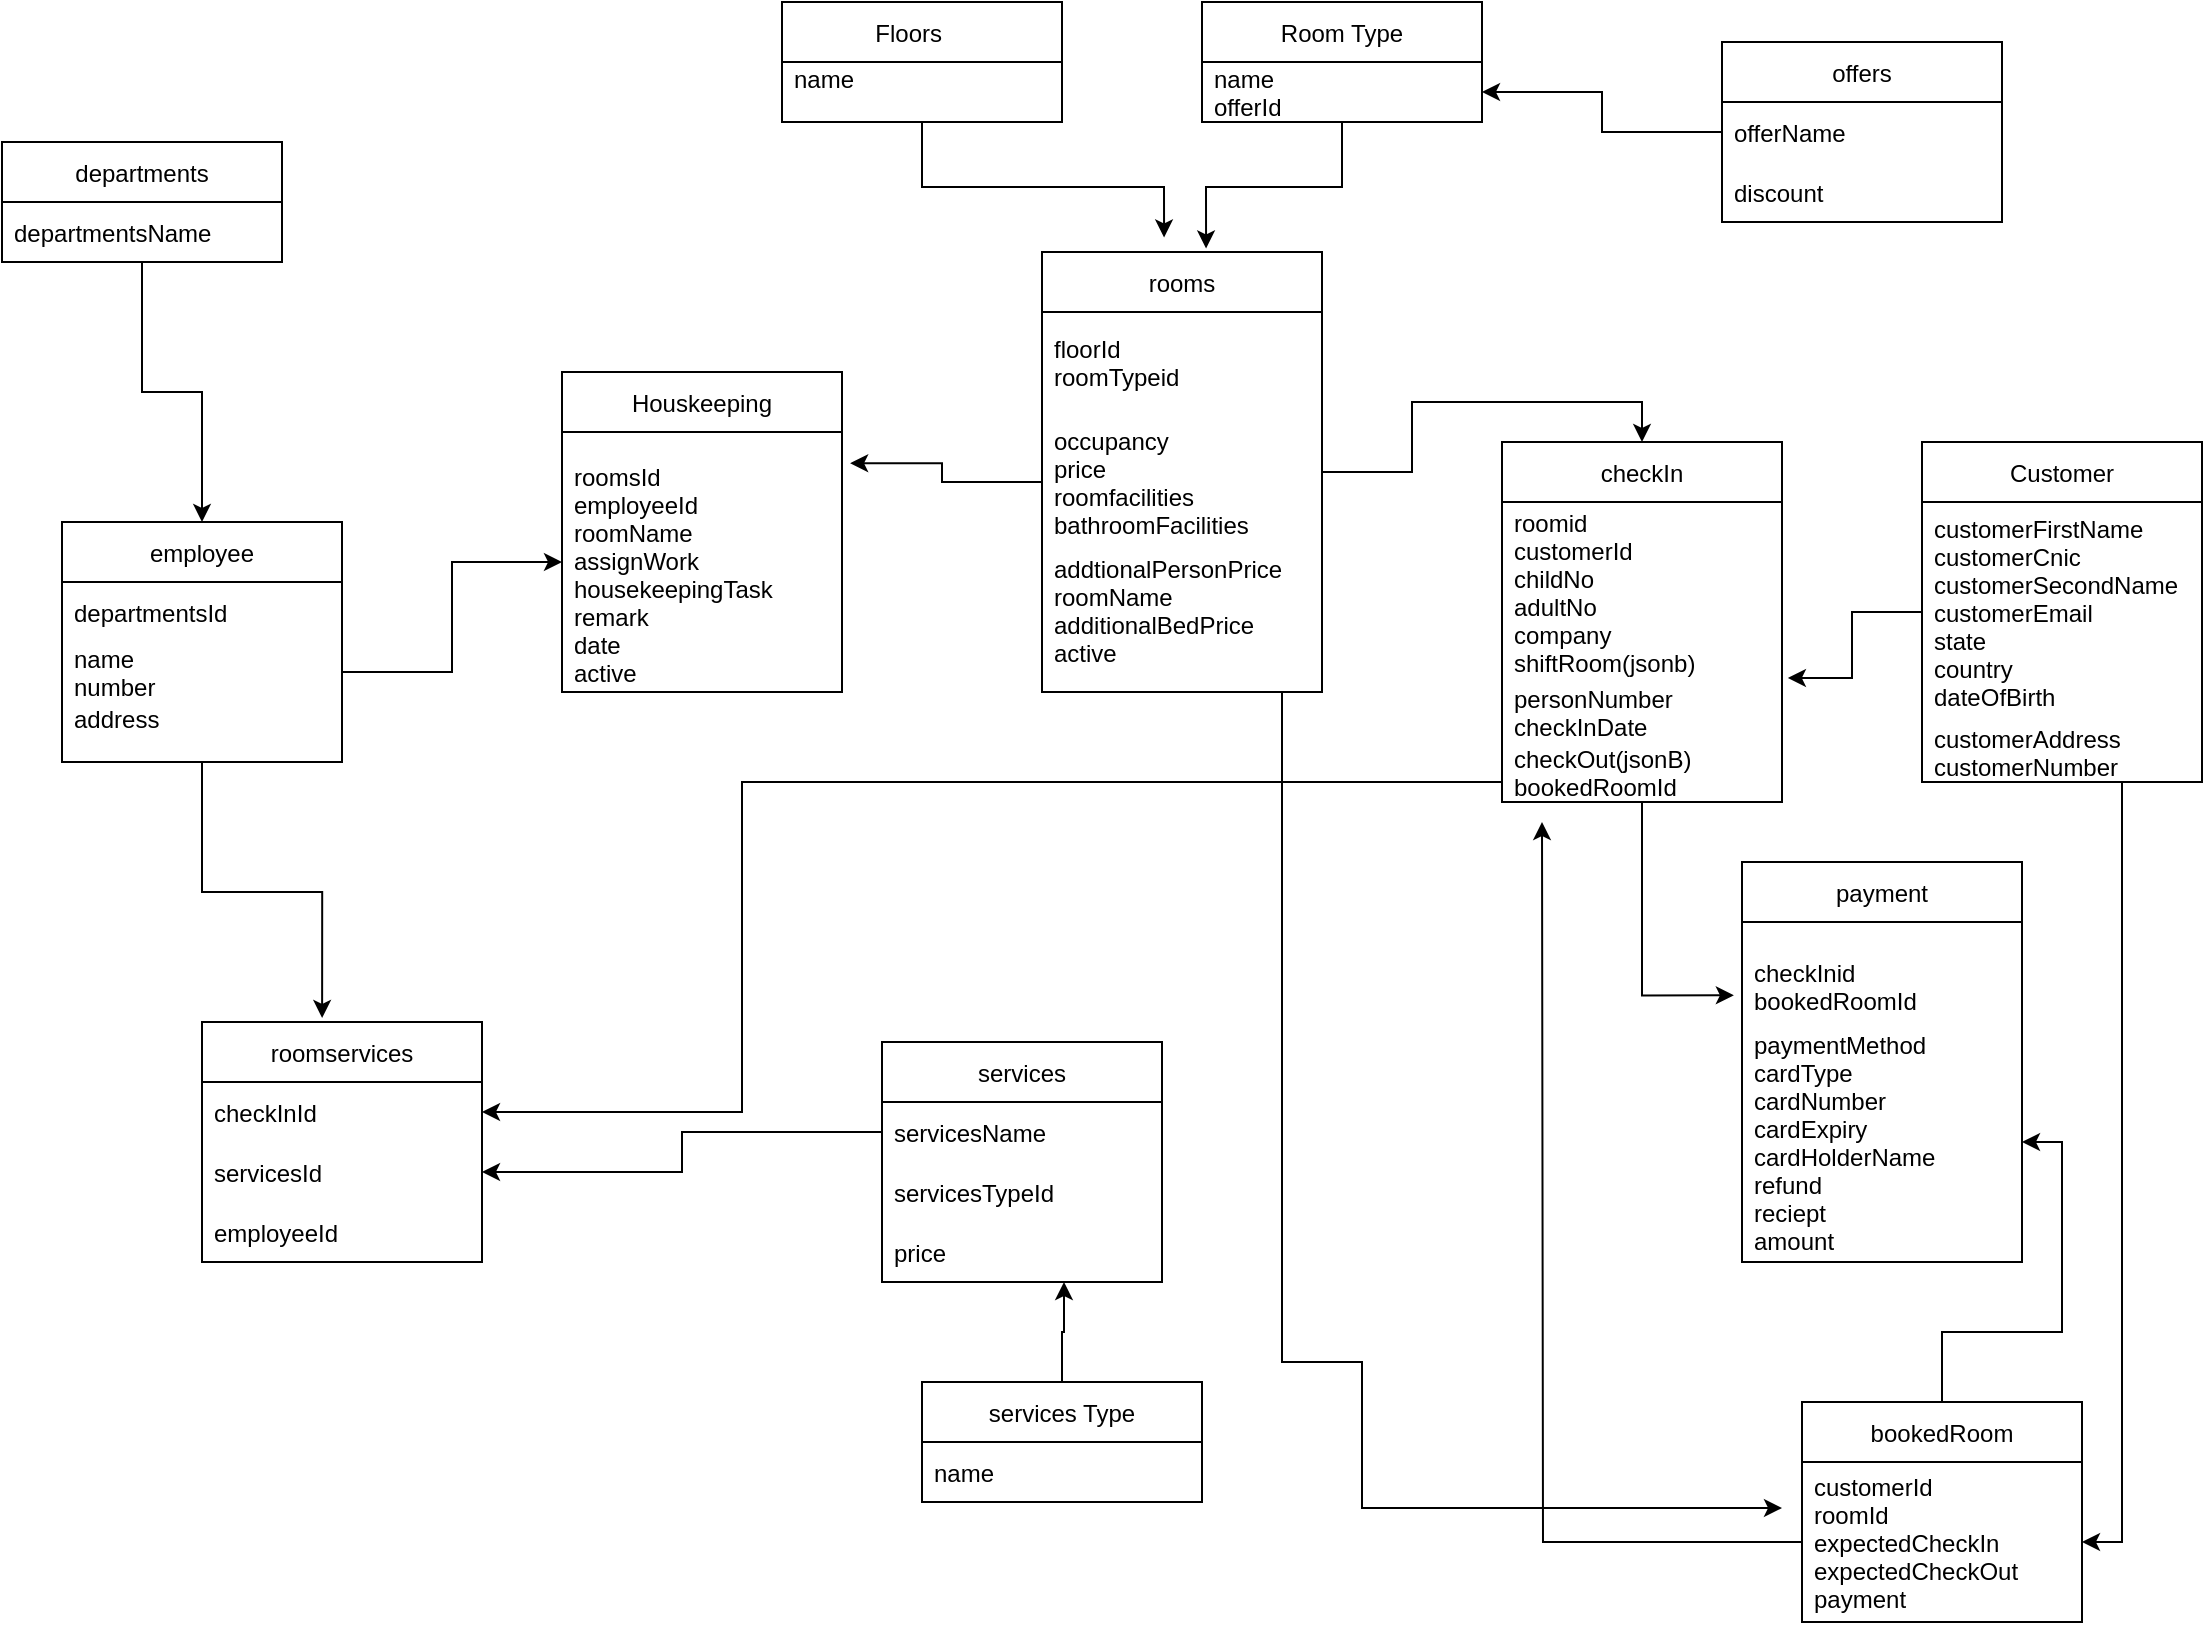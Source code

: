 <mxfile version="20.5.1" type="github">
  <diagram id="R2lEEEUBdFMjLlhIrx00" name="Page-1">
    <mxGraphModel dx="2447" dy="1026" grid="1" gridSize="10" guides="1" tooltips="1" connect="1" arrows="1" fold="1" page="1" pageScale="1" pageWidth="850" pageHeight="1100" math="0" shadow="0" extFonts="Permanent Marker^https://fonts.googleapis.com/css?family=Permanent+Marker">
      <root>
        <mxCell id="0" />
        <mxCell id="1" parent="0" />
        <mxCell id="3oIOAp_6EH98L1CWe2Qc-18" style="edgeStyle=orthogonalEdgeStyle;rounded=0;orthogonalLoop=1;jettySize=auto;html=1;entryX=0.436;entryY=-0.033;entryDx=0;entryDy=0;entryPerimeter=0;" parent="1" source="3oIOAp_6EH98L1CWe2Qc-1" target="3oIOAp_6EH98L1CWe2Qc-14" edge="1">
          <mxGeometry relative="1" as="geometry" />
        </mxCell>
        <mxCell id="3oIOAp_6EH98L1CWe2Qc-1" value="Floors    " style="swimlane;fontStyle=0;childLayout=stackLayout;horizontal=1;startSize=30;horizontalStack=0;resizeParent=1;resizeParentMax=0;resizeLast=0;collapsible=1;marginBottom=0;" parent="1" vertex="1">
          <mxGeometry x="100" y="20" width="140" height="60" as="geometry" />
        </mxCell>
        <mxCell id="3oIOAp_6EH98L1CWe2Qc-2" value="name&#xa;" style="text;strokeColor=none;fillColor=none;align=left;verticalAlign=middle;spacingLeft=4;spacingRight=4;overflow=hidden;points=[[0,0.5],[1,0.5]];portConstraint=eastwest;rotatable=0;" parent="3oIOAp_6EH98L1CWe2Qc-1" vertex="1">
          <mxGeometry y="30" width="140" height="30" as="geometry" />
        </mxCell>
        <mxCell id="3oIOAp_6EH98L1CWe2Qc-19" style="edgeStyle=orthogonalEdgeStyle;rounded=0;orthogonalLoop=1;jettySize=auto;html=1;entryX=0.586;entryY=-0.008;entryDx=0;entryDy=0;entryPerimeter=0;" parent="1" source="3oIOAp_6EH98L1CWe2Qc-5" target="3oIOAp_6EH98L1CWe2Qc-14" edge="1">
          <mxGeometry relative="1" as="geometry" />
        </mxCell>
        <mxCell id="3oIOAp_6EH98L1CWe2Qc-5" value="Room Type" style="swimlane;fontStyle=0;childLayout=stackLayout;horizontal=1;startSize=30;horizontalStack=0;resizeParent=1;resizeParentMax=0;resizeLast=0;collapsible=1;marginBottom=0;" parent="1" vertex="1">
          <mxGeometry x="310" y="20" width="140" height="60" as="geometry" />
        </mxCell>
        <mxCell id="3oIOAp_6EH98L1CWe2Qc-6" value="name&#xa;offerId" style="text;strokeColor=none;fillColor=none;align=left;verticalAlign=middle;spacingLeft=4;spacingRight=4;overflow=hidden;points=[[0,0.5],[1,0.5]];portConstraint=eastwest;rotatable=0;" parent="3oIOAp_6EH98L1CWe2Qc-5" vertex="1">
          <mxGeometry y="30" width="140" height="30" as="geometry" />
        </mxCell>
        <mxCell id="cpxBq-hLAljNlwo-4tfo-1" style="edgeStyle=orthogonalEdgeStyle;rounded=0;orthogonalLoop=1;jettySize=auto;html=1;entryX=1;entryY=0.5;entryDx=0;entryDy=0;" edge="1" parent="1" source="3oIOAp_6EH98L1CWe2Qc-9" target="3oIOAp_6EH98L1CWe2Qc-6">
          <mxGeometry relative="1" as="geometry" />
        </mxCell>
        <mxCell id="3oIOAp_6EH98L1CWe2Qc-9" value="offers" style="swimlane;fontStyle=0;childLayout=stackLayout;horizontal=1;startSize=30;horizontalStack=0;resizeParent=1;resizeParentMax=0;resizeLast=0;collapsible=1;marginBottom=0;" parent="1" vertex="1">
          <mxGeometry x="570" y="40" width="140" height="90" as="geometry" />
        </mxCell>
        <mxCell id="3oIOAp_6EH98L1CWe2Qc-11" value="offerName" style="text;strokeColor=none;fillColor=none;align=left;verticalAlign=middle;spacingLeft=4;spacingRight=4;overflow=hidden;points=[[0,0.5],[1,0.5]];portConstraint=eastwest;rotatable=0;" parent="3oIOAp_6EH98L1CWe2Qc-9" vertex="1">
          <mxGeometry y="30" width="140" height="30" as="geometry" />
        </mxCell>
        <mxCell id="3oIOAp_6EH98L1CWe2Qc-12" value="discount" style="text;strokeColor=none;fillColor=none;align=left;verticalAlign=middle;spacingLeft=4;spacingRight=4;overflow=hidden;points=[[0,0.5],[1,0.5]];portConstraint=eastwest;rotatable=0;" parent="3oIOAp_6EH98L1CWe2Qc-9" vertex="1">
          <mxGeometry y="60" width="140" height="30" as="geometry" />
        </mxCell>
        <mxCell id="3oIOAp_6EH98L1CWe2Qc-59" style="edgeStyle=orthogonalEdgeStyle;rounded=0;orthogonalLoop=1;jettySize=auto;html=1;entryX=0.5;entryY=0;entryDx=0;entryDy=0;" parent="1" source="3oIOAp_6EH98L1CWe2Qc-14" target="3oIOAp_6EH98L1CWe2Qc-55" edge="1">
          <mxGeometry relative="1" as="geometry" />
        </mxCell>
        <mxCell id="wsyv254u7rsvL-wGs1f3-3" style="edgeStyle=orthogonalEdgeStyle;rounded=0;orthogonalLoop=1;jettySize=auto;html=1;" parent="1" source="3oIOAp_6EH98L1CWe2Qc-14" edge="1">
          <mxGeometry relative="1" as="geometry">
            <mxPoint x="600" y="773" as="targetPoint" />
            <Array as="points">
              <mxPoint x="350" y="700" />
              <mxPoint x="390" y="700" />
              <mxPoint x="390" y="773" />
            </Array>
          </mxGeometry>
        </mxCell>
        <mxCell id="3oIOAp_6EH98L1CWe2Qc-14" value="rooms" style="swimlane;fontStyle=0;childLayout=stackLayout;horizontal=1;startSize=30;horizontalStack=0;resizeParent=1;resizeParentMax=0;resizeLast=0;collapsible=1;marginBottom=0;" parent="1" vertex="1">
          <mxGeometry x="230" y="145" width="140" height="220" as="geometry" />
        </mxCell>
        <mxCell id="3oIOAp_6EH98L1CWe2Qc-15" value="floorId&#xa;roomTypeid" style="text;strokeColor=none;fillColor=none;align=left;verticalAlign=middle;spacingLeft=4;spacingRight=4;overflow=hidden;points=[[0,0.5],[1,0.5]];portConstraint=eastwest;rotatable=0;" parent="3oIOAp_6EH98L1CWe2Qc-14" vertex="1">
          <mxGeometry y="30" width="140" height="50" as="geometry" />
        </mxCell>
        <mxCell id="3oIOAp_6EH98L1CWe2Qc-16" value="occupancy&#xa;price&#xa;roomfacilities&#xa;bathroomFacilities" style="text;strokeColor=none;fillColor=none;align=left;verticalAlign=middle;spacingLeft=4;spacingRight=4;overflow=hidden;points=[[0,0.5],[1,0.5]];portConstraint=eastwest;rotatable=0;" parent="3oIOAp_6EH98L1CWe2Qc-14" vertex="1">
          <mxGeometry y="80" width="140" height="70" as="geometry" />
        </mxCell>
        <mxCell id="3oIOAp_6EH98L1CWe2Qc-17" value="addtionalPersonPrice&#xa;roomName&#xa;additionalBedPrice&#xa;active&#xa;&#xa;" style="text;strokeColor=none;fillColor=none;align=left;verticalAlign=middle;spacingLeft=4;spacingRight=4;overflow=hidden;points=[[0,0.5],[1,0.5]];portConstraint=eastwest;rotatable=0;" parent="3oIOAp_6EH98L1CWe2Qc-14" vertex="1">
          <mxGeometry y="150" width="140" height="70" as="geometry" />
        </mxCell>
        <mxCell id="3oIOAp_6EH98L1CWe2Qc-20" value="services" style="swimlane;fontStyle=0;childLayout=stackLayout;horizontal=1;startSize=30;horizontalStack=0;resizeParent=1;resizeParentMax=0;resizeLast=0;collapsible=1;marginBottom=0;" parent="1" vertex="1">
          <mxGeometry x="150" y="540" width="140" height="120" as="geometry" />
        </mxCell>
        <mxCell id="3oIOAp_6EH98L1CWe2Qc-22" value="servicesName" style="text;strokeColor=none;fillColor=none;align=left;verticalAlign=middle;spacingLeft=4;spacingRight=4;overflow=hidden;points=[[0,0.5],[1,0.5]];portConstraint=eastwest;rotatable=0;" parent="3oIOAp_6EH98L1CWe2Qc-20" vertex="1">
          <mxGeometry y="30" width="140" height="30" as="geometry" />
        </mxCell>
        <mxCell id="3oIOAp_6EH98L1CWe2Qc-21" value="servicesTypeId" style="text;strokeColor=none;fillColor=none;align=left;verticalAlign=middle;spacingLeft=4;spacingRight=4;overflow=hidden;points=[[0,0.5],[1,0.5]];portConstraint=eastwest;rotatable=0;" parent="3oIOAp_6EH98L1CWe2Qc-20" vertex="1">
          <mxGeometry y="60" width="140" height="30" as="geometry" />
        </mxCell>
        <mxCell id="3oIOAp_6EH98L1CWe2Qc-23" value="price" style="text;strokeColor=none;fillColor=none;align=left;verticalAlign=middle;spacingLeft=4;spacingRight=4;overflow=hidden;points=[[0,0.5],[1,0.5]];portConstraint=eastwest;rotatable=0;" parent="3oIOAp_6EH98L1CWe2Qc-20" vertex="1">
          <mxGeometry y="90" width="140" height="30" as="geometry" />
        </mxCell>
        <mxCell id="OKyvgskDZJysEfLxHvgt-38" style="edgeStyle=orthogonalEdgeStyle;rounded=0;orthogonalLoop=1;jettySize=auto;html=1;entryX=0.65;entryY=1;entryDx=0;entryDy=0;entryPerimeter=0;" parent="1" source="3oIOAp_6EH98L1CWe2Qc-24" target="3oIOAp_6EH98L1CWe2Qc-23" edge="1">
          <mxGeometry relative="1" as="geometry" />
        </mxCell>
        <mxCell id="3oIOAp_6EH98L1CWe2Qc-24" value="services Type" style="swimlane;fontStyle=0;childLayout=stackLayout;horizontal=1;startSize=30;horizontalStack=0;resizeParent=1;resizeParentMax=0;resizeLast=0;collapsible=1;marginBottom=0;" parent="1" vertex="1">
          <mxGeometry x="170" y="710" width="140" height="60" as="geometry" />
        </mxCell>
        <mxCell id="3oIOAp_6EH98L1CWe2Qc-25" value="name" style="text;strokeColor=none;fillColor=none;align=left;verticalAlign=middle;spacingLeft=4;spacingRight=4;overflow=hidden;points=[[0,0.5],[1,0.5]];portConstraint=eastwest;rotatable=0;" parent="3oIOAp_6EH98L1CWe2Qc-24" vertex="1">
          <mxGeometry y="30" width="140" height="30" as="geometry" />
        </mxCell>
        <mxCell id="3oIOAp_6EH98L1CWe2Qc-30" value="Houskeeping" style="swimlane;fontStyle=0;childLayout=stackLayout;horizontal=1;startSize=30;horizontalStack=0;resizeParent=1;resizeParentMax=0;resizeLast=0;collapsible=1;marginBottom=0;" parent="1" vertex="1">
          <mxGeometry x="-10" y="205" width="140" height="160" as="geometry" />
        </mxCell>
        <mxCell id="3oIOAp_6EH98L1CWe2Qc-31" value="&#xa;roomsId&#xa;employeeId&#xa;roomName&#xa;assignWork&#xa;housekeepingTask&#xa;remark&#xa;date&#xa;active&#xa;&#xa;" style="text;strokeColor=none;fillColor=none;align=left;verticalAlign=middle;spacingLeft=4;spacingRight=4;overflow=hidden;points=[[0,0.5],[1,0.5]];portConstraint=eastwest;rotatable=0;" parent="3oIOAp_6EH98L1CWe2Qc-30" vertex="1">
          <mxGeometry y="30" width="140" height="130" as="geometry" />
        </mxCell>
        <mxCell id="OKyvgskDZJysEfLxHvgt-1" style="edgeStyle=orthogonalEdgeStyle;rounded=0;orthogonalLoop=1;jettySize=auto;html=1;entryX=1.021;entryY=-0.067;entryDx=0;entryDy=0;entryPerimeter=0;" parent="1" source="3oIOAp_6EH98L1CWe2Qc-39" target="3oIOAp_6EH98L1CWe2Qc-57" edge="1">
          <mxGeometry relative="1" as="geometry" />
        </mxCell>
        <mxCell id="OKyvgskDZJysEfLxHvgt-12" style="edgeStyle=orthogonalEdgeStyle;rounded=0;orthogonalLoop=1;jettySize=auto;html=1;" parent="1" source="3oIOAp_6EH98L1CWe2Qc-39" target="OKyvgskDZJysEfLxHvgt-10" edge="1">
          <mxGeometry relative="1" as="geometry">
            <Array as="points">
              <mxPoint x="770" y="790" />
            </Array>
          </mxGeometry>
        </mxCell>
        <mxCell id="3oIOAp_6EH98L1CWe2Qc-39" value="Customer" style="swimlane;fontStyle=0;childLayout=stackLayout;horizontal=1;startSize=30;horizontalStack=0;resizeParent=1;resizeParentMax=0;resizeLast=0;collapsible=1;marginBottom=0;" parent="1" vertex="1">
          <mxGeometry x="670" y="240" width="140" height="170" as="geometry" />
        </mxCell>
        <mxCell id="3oIOAp_6EH98L1CWe2Qc-40" value="customerFirstName&#xa;customerCnic&#xa;customerSecondName&#xa;customerEmail&#xa;state&#xa;country&#xa;dateOfBirth" style="text;strokeColor=none;fillColor=none;align=left;verticalAlign=middle;spacingLeft=4;spacingRight=4;overflow=hidden;points=[[0,0.5],[1,0.5]];portConstraint=eastwest;rotatable=0;" parent="3oIOAp_6EH98L1CWe2Qc-39" vertex="1">
          <mxGeometry y="30" width="140" height="110" as="geometry" />
        </mxCell>
        <mxCell id="3oIOAp_6EH98L1CWe2Qc-41" value="customerAddress&#xa;customerNumber" style="text;strokeColor=none;fillColor=none;align=left;verticalAlign=middle;spacingLeft=4;spacingRight=4;overflow=hidden;points=[[0,0.5],[1,0.5]];portConstraint=eastwest;rotatable=0;" parent="3oIOAp_6EH98L1CWe2Qc-39" vertex="1">
          <mxGeometry y="140" width="140" height="30" as="geometry" />
        </mxCell>
        <mxCell id="OKyvgskDZJysEfLxHvgt-7" style="edgeStyle=orthogonalEdgeStyle;rounded=0;orthogonalLoop=1;jettySize=auto;html=1;entryX=-0.029;entryY=0.733;entryDx=0;entryDy=0;entryPerimeter=0;" parent="1" source="3oIOAp_6EH98L1CWe2Qc-55" target="OKyvgskDZJysEfLxHvgt-3" edge="1">
          <mxGeometry relative="1" as="geometry" />
        </mxCell>
        <mxCell id="3oIOAp_6EH98L1CWe2Qc-55" value="checkIn" style="swimlane;fontStyle=0;childLayout=stackLayout;horizontal=1;startSize=30;horizontalStack=0;resizeParent=1;resizeParentMax=0;resizeLast=0;collapsible=1;marginBottom=0;" parent="1" vertex="1">
          <mxGeometry x="460" y="240" width="140" height="180" as="geometry" />
        </mxCell>
        <mxCell id="3oIOAp_6EH98L1CWe2Qc-56" value="roomid&#xa;customerId&#xa;childNo&#xa;adultNo&#xa;company&#xa;shiftRoom(jsonb)" style="text;strokeColor=none;fillColor=none;align=left;verticalAlign=middle;spacingLeft=4;spacingRight=4;overflow=hidden;points=[[0,0.5],[1,0.5]];portConstraint=eastwest;rotatable=0;" parent="3oIOAp_6EH98L1CWe2Qc-55" vertex="1">
          <mxGeometry y="30" width="140" height="90" as="geometry" />
        </mxCell>
        <mxCell id="3oIOAp_6EH98L1CWe2Qc-57" value="personNumber&#xa;checkInDate" style="text;strokeColor=none;fillColor=none;align=left;verticalAlign=middle;spacingLeft=4;spacingRight=4;overflow=hidden;points=[[0,0.5],[1,0.5]];portConstraint=eastwest;rotatable=0;" parent="3oIOAp_6EH98L1CWe2Qc-55" vertex="1">
          <mxGeometry y="120" width="140" height="30" as="geometry" />
        </mxCell>
        <mxCell id="3oIOAp_6EH98L1CWe2Qc-58" value="checkOut(jsonB)&#xa;bookedRoomId" style="text;strokeColor=none;fillColor=none;align=left;verticalAlign=middle;spacingLeft=4;spacingRight=4;overflow=hidden;points=[[0,0.5],[1,0.5]];portConstraint=eastwest;rotatable=0;" parent="3oIOAp_6EH98L1CWe2Qc-55" vertex="1">
          <mxGeometry y="150" width="140" height="30" as="geometry" />
        </mxCell>
        <mxCell id="OKyvgskDZJysEfLxHvgt-2" value="payment" style="swimlane;fontStyle=0;childLayout=stackLayout;horizontal=1;startSize=30;horizontalStack=0;resizeParent=1;resizeParentMax=0;resizeLast=0;collapsible=1;marginBottom=0;" parent="1" vertex="1">
          <mxGeometry x="580" y="450" width="140" height="200" as="geometry" />
        </mxCell>
        <mxCell id="OKyvgskDZJysEfLxHvgt-3" value="&#xa;checkInid&#xa;bookedRoomId" style="text;strokeColor=none;fillColor=none;align=left;verticalAlign=middle;spacingLeft=4;spacingRight=4;overflow=hidden;points=[[0,0.5],[1,0.5]];portConstraint=eastwest;rotatable=0;" parent="OKyvgskDZJysEfLxHvgt-2" vertex="1">
          <mxGeometry y="30" width="140" height="50" as="geometry" />
        </mxCell>
        <mxCell id="OKyvgskDZJysEfLxHvgt-4" value="paymentMethod&#xa;cardType&#xa;cardNumber&#xa;cardExpiry&#xa;cardHolderName&#xa;refund&#xa;reciept&#xa;amount" style="text;strokeColor=none;fillColor=none;align=left;verticalAlign=middle;spacingLeft=4;spacingRight=4;overflow=hidden;points=[[0,0.5],[1,0.5]];portConstraint=eastwest;rotatable=0;" parent="OKyvgskDZJysEfLxHvgt-2" vertex="1">
          <mxGeometry y="80" width="140" height="120" as="geometry" />
        </mxCell>
        <mxCell id="wsyv254u7rsvL-wGs1f3-2" style="edgeStyle=orthogonalEdgeStyle;rounded=0;orthogonalLoop=1;jettySize=auto;html=1;" parent="1" source="OKyvgskDZJysEfLxHvgt-8" edge="1" target="OKyvgskDZJysEfLxHvgt-4">
          <mxGeometry relative="1" as="geometry">
            <mxPoint x="680" y="570" as="targetPoint" />
            <Array as="points" />
          </mxGeometry>
        </mxCell>
        <mxCell id="OKyvgskDZJysEfLxHvgt-8" value="bookedRoom" style="swimlane;fontStyle=0;childLayout=stackLayout;horizontal=1;startSize=30;horizontalStack=0;resizeParent=1;resizeParentMax=0;resizeLast=0;collapsible=1;marginBottom=0;" parent="1" vertex="1">
          <mxGeometry x="610" y="720" width="140" height="110" as="geometry" />
        </mxCell>
        <mxCell id="OKyvgskDZJysEfLxHvgt-10" value="customerId&#xa;roomId&#xa;expectedCheckIn&#xa;expectedCheckOut&#xa;payment" style="text;strokeColor=none;fillColor=none;align=left;verticalAlign=middle;spacingLeft=4;spacingRight=4;overflow=hidden;points=[[0,0.5],[1,0.5]];portConstraint=eastwest;rotatable=0;" parent="OKyvgskDZJysEfLxHvgt-8" vertex="1">
          <mxGeometry y="30" width="140" height="80" as="geometry" />
        </mxCell>
        <mxCell id="OKyvgskDZJysEfLxHvgt-28" value="" style="edgeStyle=orthogonalEdgeStyle;rounded=0;orthogonalLoop=1;jettySize=auto;html=1;" parent="1" source="OKyvgskDZJysEfLxHvgt-20" target="OKyvgskDZJysEfLxHvgt-24" edge="1">
          <mxGeometry relative="1" as="geometry" />
        </mxCell>
        <mxCell id="OKyvgskDZJysEfLxHvgt-20" value="departments" style="swimlane;fontStyle=0;childLayout=stackLayout;horizontal=1;startSize=30;horizontalStack=0;resizeParent=1;resizeParentMax=0;resizeLast=0;collapsible=1;marginBottom=0;" parent="1" vertex="1">
          <mxGeometry x="-290" y="90" width="140" height="60" as="geometry" />
        </mxCell>
        <mxCell id="OKyvgskDZJysEfLxHvgt-21" value="departmentsName" style="text;strokeColor=none;fillColor=none;align=left;verticalAlign=middle;spacingLeft=4;spacingRight=4;overflow=hidden;points=[[0,0.5],[1,0.5]];portConstraint=eastwest;rotatable=0;" parent="OKyvgskDZJysEfLxHvgt-20" vertex="1">
          <mxGeometry y="30" width="140" height="30" as="geometry" />
        </mxCell>
        <mxCell id="B0E0pp4FZ1dTKPkVtJrb-7" style="edgeStyle=orthogonalEdgeStyle;rounded=0;orthogonalLoop=1;jettySize=auto;html=1;entryX=0.429;entryY=-0.017;entryDx=0;entryDy=0;entryPerimeter=0;" parent="1" source="OKyvgskDZJysEfLxHvgt-24" target="B0E0pp4FZ1dTKPkVtJrb-1" edge="1">
          <mxGeometry relative="1" as="geometry" />
        </mxCell>
        <mxCell id="OKyvgskDZJysEfLxHvgt-24" value="employee" style="swimlane;fontStyle=0;childLayout=stackLayout;horizontal=1;startSize=30;horizontalStack=0;resizeParent=1;resizeParentMax=0;resizeLast=0;collapsible=1;marginBottom=0;" parent="1" vertex="1">
          <mxGeometry x="-260" y="280" width="140" height="120" as="geometry" />
        </mxCell>
        <mxCell id="OKyvgskDZJysEfLxHvgt-25" value="departmentsId" style="text;strokeColor=none;fillColor=none;align=left;verticalAlign=middle;spacingLeft=4;spacingRight=4;overflow=hidden;points=[[0,0.5],[1,0.5]];portConstraint=eastwest;rotatable=0;" parent="OKyvgskDZJysEfLxHvgt-24" vertex="1">
          <mxGeometry y="30" width="140" height="30" as="geometry" />
        </mxCell>
        <mxCell id="OKyvgskDZJysEfLxHvgt-26" value="name&#xa;number" style="text;strokeColor=none;fillColor=none;align=left;verticalAlign=middle;spacingLeft=4;spacingRight=4;overflow=hidden;points=[[0,0.5],[1,0.5]];portConstraint=eastwest;rotatable=0;" parent="OKyvgskDZJysEfLxHvgt-24" vertex="1">
          <mxGeometry y="60" width="140" height="30" as="geometry" />
        </mxCell>
        <mxCell id="OKyvgskDZJysEfLxHvgt-27" value="address&#xa;" style="text;strokeColor=none;fillColor=none;align=left;verticalAlign=middle;spacingLeft=4;spacingRight=4;overflow=hidden;points=[[0,0.5],[1,0.5]];portConstraint=eastwest;rotatable=0;" parent="OKyvgskDZJysEfLxHvgt-24" vertex="1">
          <mxGeometry y="90" width="140" height="30" as="geometry" />
        </mxCell>
        <mxCell id="OKyvgskDZJysEfLxHvgt-34" style="edgeStyle=orthogonalEdgeStyle;rounded=0;orthogonalLoop=1;jettySize=auto;html=1;" parent="1" source="OKyvgskDZJysEfLxHvgt-26" target="3oIOAp_6EH98L1CWe2Qc-31" edge="1">
          <mxGeometry relative="1" as="geometry" />
        </mxCell>
        <mxCell id="OKyvgskDZJysEfLxHvgt-36" style="edgeStyle=orthogonalEdgeStyle;rounded=0;orthogonalLoop=1;jettySize=auto;html=1;entryX=1.029;entryY=0.12;entryDx=0;entryDy=0;entryPerimeter=0;" parent="1" source="3oIOAp_6EH98L1CWe2Qc-16" target="3oIOAp_6EH98L1CWe2Qc-31" edge="1">
          <mxGeometry relative="1" as="geometry" />
        </mxCell>
        <mxCell id="B0E0pp4FZ1dTKPkVtJrb-1" value="roomservices" style="swimlane;fontStyle=0;childLayout=stackLayout;horizontal=1;startSize=30;horizontalStack=0;resizeParent=1;resizeParentMax=0;resizeLast=0;collapsible=1;marginBottom=0;" parent="1" vertex="1">
          <mxGeometry x="-190" y="530" width="140" height="120" as="geometry" />
        </mxCell>
        <mxCell id="B0E0pp4FZ1dTKPkVtJrb-2" value="checkInId" style="text;strokeColor=none;fillColor=none;align=left;verticalAlign=middle;spacingLeft=4;spacingRight=4;overflow=hidden;points=[[0,0.5],[1,0.5]];portConstraint=eastwest;rotatable=0;" parent="B0E0pp4FZ1dTKPkVtJrb-1" vertex="1">
          <mxGeometry y="30" width="140" height="30" as="geometry" />
        </mxCell>
        <mxCell id="B0E0pp4FZ1dTKPkVtJrb-3" value="servicesId" style="text;strokeColor=none;fillColor=none;align=left;verticalAlign=middle;spacingLeft=4;spacingRight=4;overflow=hidden;points=[[0,0.5],[1,0.5]];portConstraint=eastwest;rotatable=0;" parent="B0E0pp4FZ1dTKPkVtJrb-1" vertex="1">
          <mxGeometry y="60" width="140" height="30" as="geometry" />
        </mxCell>
        <mxCell id="B0E0pp4FZ1dTKPkVtJrb-4" value="employeeId" style="text;strokeColor=none;fillColor=none;align=left;verticalAlign=middle;spacingLeft=4;spacingRight=4;overflow=hidden;points=[[0,0.5],[1,0.5]];portConstraint=eastwest;rotatable=0;" parent="B0E0pp4FZ1dTKPkVtJrb-1" vertex="1">
          <mxGeometry y="90" width="140" height="30" as="geometry" />
        </mxCell>
        <mxCell id="B0E0pp4FZ1dTKPkVtJrb-5" style="edgeStyle=orthogonalEdgeStyle;rounded=0;orthogonalLoop=1;jettySize=auto;html=1;entryX=1;entryY=0.5;entryDx=0;entryDy=0;" parent="1" source="3oIOAp_6EH98L1CWe2Qc-22" target="B0E0pp4FZ1dTKPkVtJrb-3" edge="1">
          <mxGeometry relative="1" as="geometry" />
        </mxCell>
        <mxCell id="B0E0pp4FZ1dTKPkVtJrb-6" style="edgeStyle=orthogonalEdgeStyle;rounded=0;orthogonalLoop=1;jettySize=auto;html=1;entryX=1;entryY=0.5;entryDx=0;entryDy=0;" parent="1" source="3oIOAp_6EH98L1CWe2Qc-57" target="B0E0pp4FZ1dTKPkVtJrb-2" edge="1">
          <mxGeometry relative="1" as="geometry">
            <Array as="points">
              <mxPoint x="460" y="410" />
              <mxPoint x="80" y="410" />
              <mxPoint x="80" y="575" />
            </Array>
          </mxGeometry>
        </mxCell>
        <mxCell id="wsyv254u7rsvL-wGs1f3-1" style="edgeStyle=orthogonalEdgeStyle;rounded=0;orthogonalLoop=1;jettySize=auto;html=1;" parent="1" source="OKyvgskDZJysEfLxHvgt-10" edge="1">
          <mxGeometry relative="1" as="geometry">
            <mxPoint x="480" y="430" as="targetPoint" />
          </mxGeometry>
        </mxCell>
      </root>
    </mxGraphModel>
  </diagram>
</mxfile>
